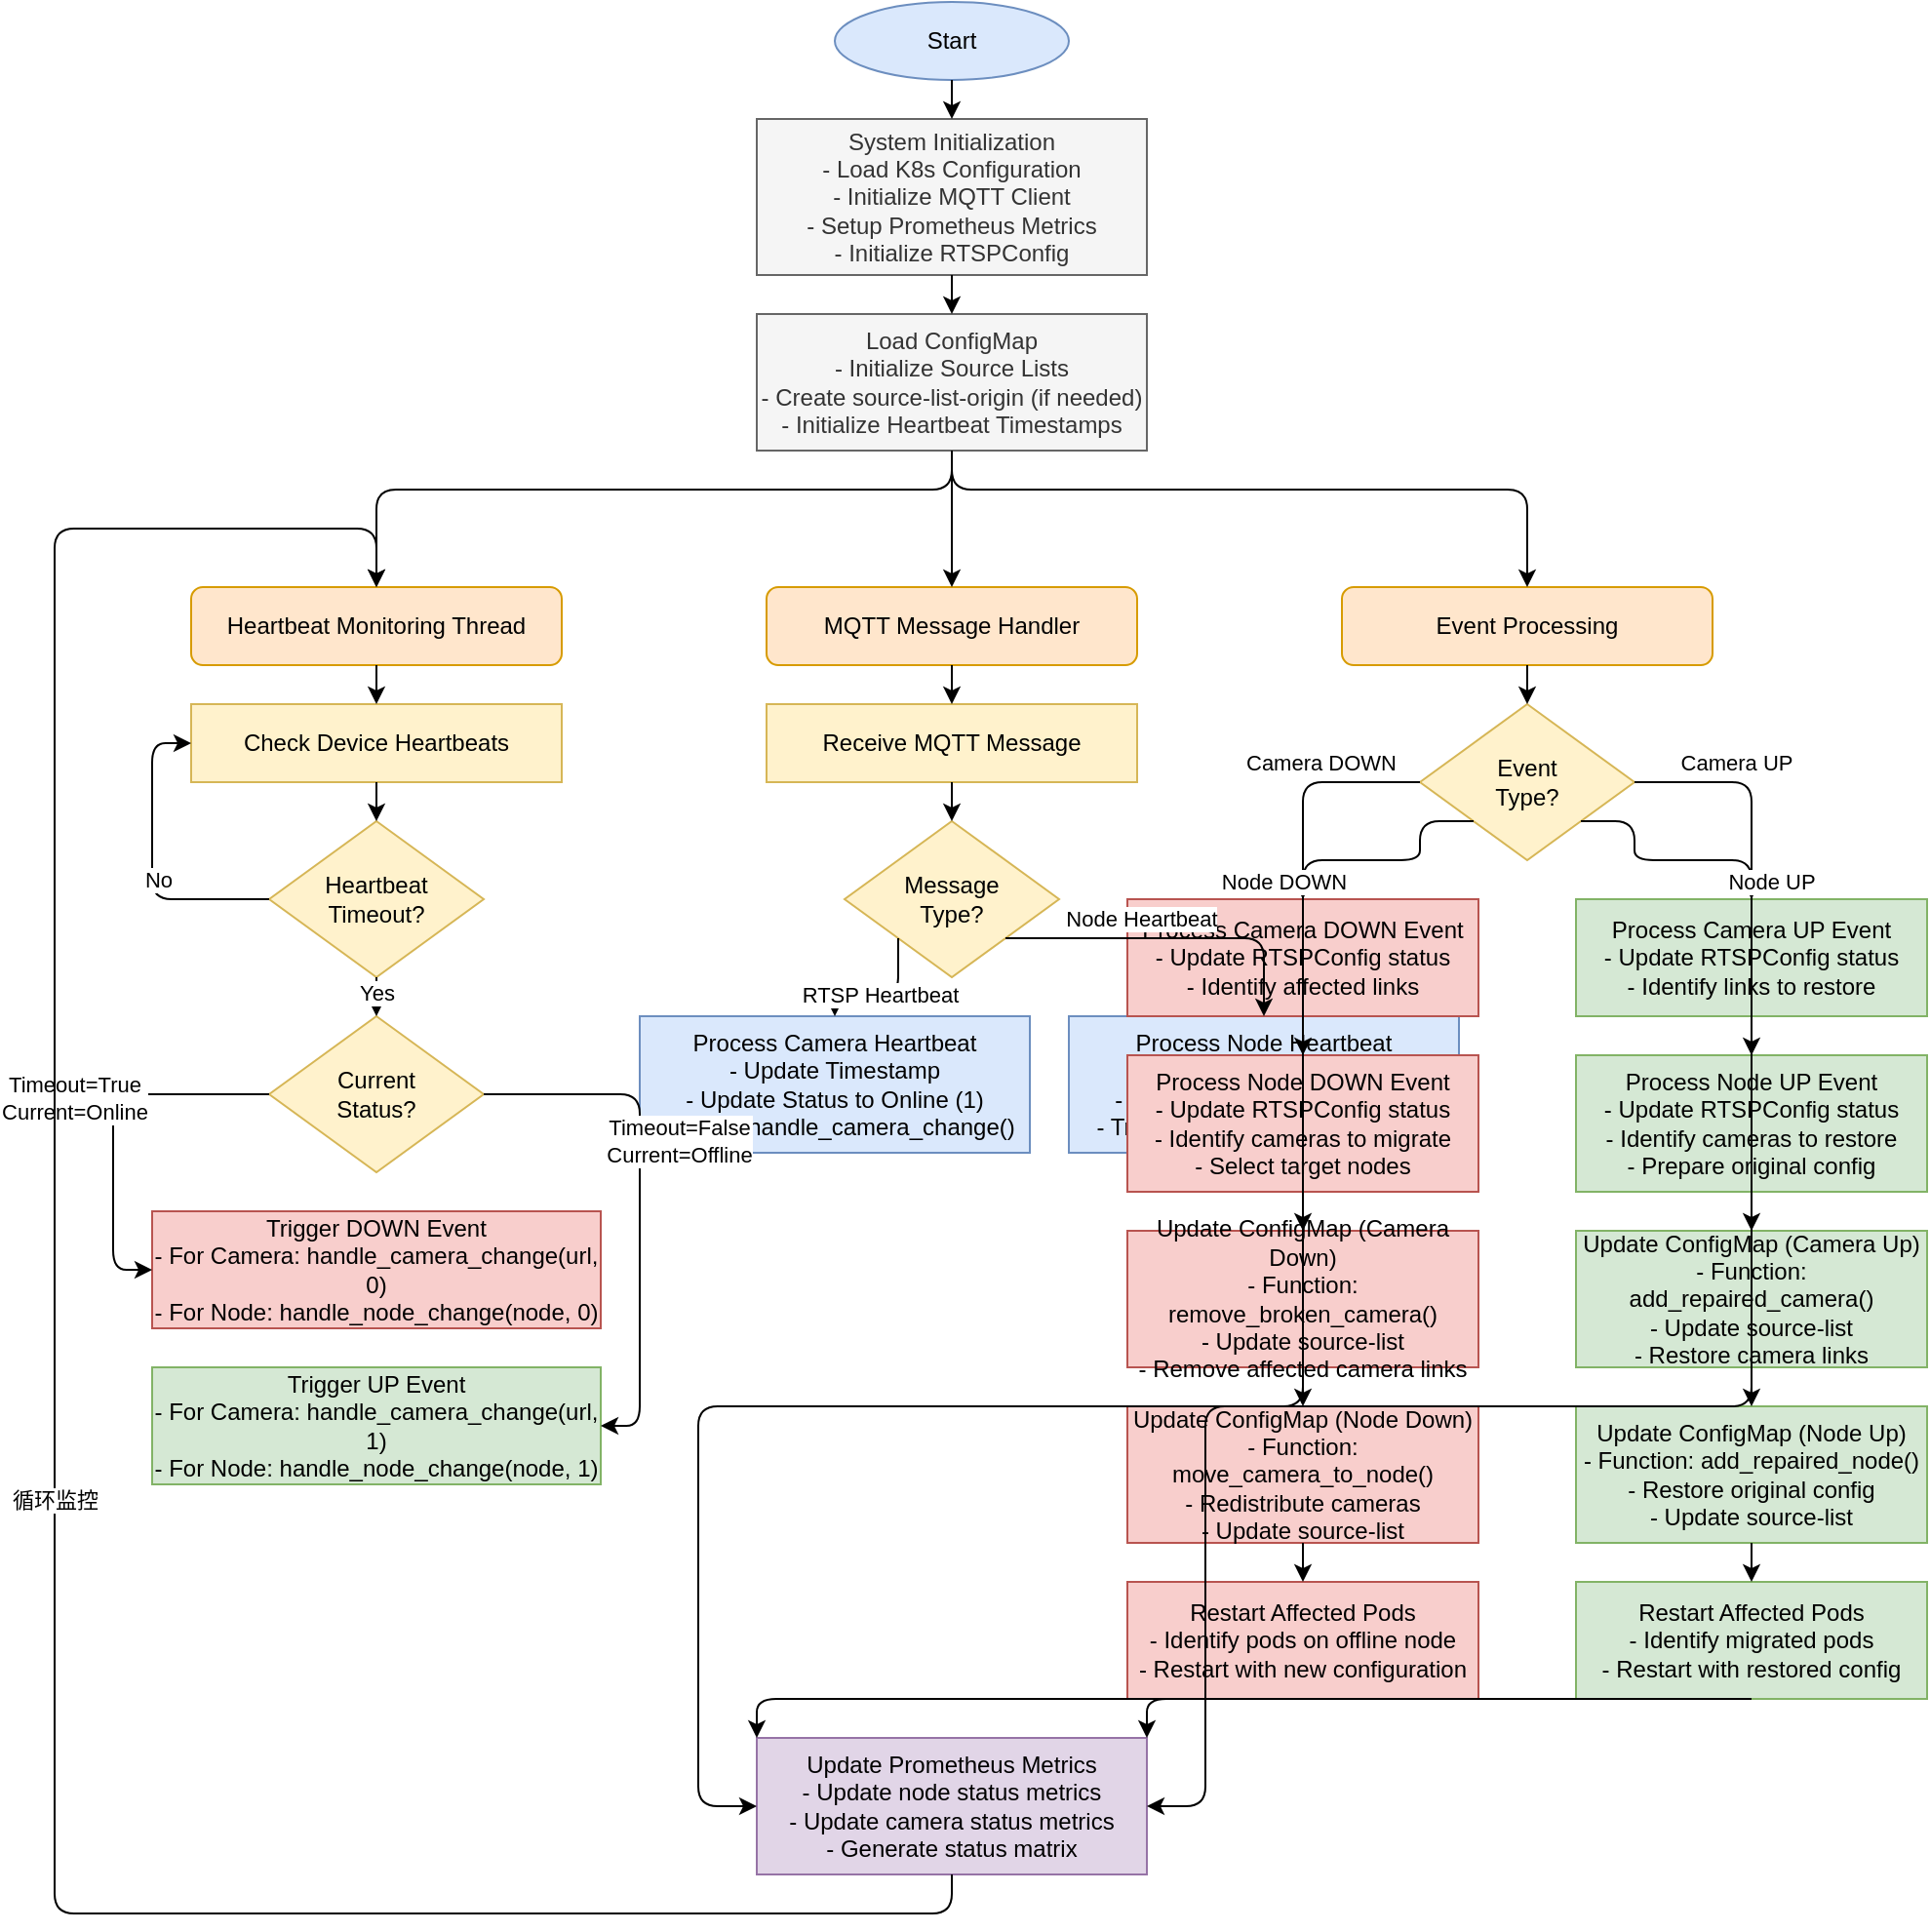 <mxfile version="26.1.1">
  <diagram name="RTSP Controller Flow" id="fEzFfixYsrc_N7csI4Yp">
    <mxGraphModel dx="926" dy="1578" grid="1" gridSize="10" guides="1" tooltips="1" connect="1" arrows="1" fold="1" page="1" pageScale="1" pageWidth="827" pageHeight="1169" math="0" shadow="0">
      <root>
        <mxCell id="0" />
        <mxCell id="1" parent="0" />
        <mxCell id="NTYFQSR5KiZM-KbyBYHa-1" value="Start" style="ellipse;whiteSpace=wrap;html=1;fillColor=#dae8fc;strokeColor=#6c8ebf;" vertex="1" parent="1">
          <mxGeometry x="470" y="20" width="120" height="40" as="geometry" />
        </mxCell>
        <mxCell id="NTYFQSR5KiZM-KbyBYHa-2" value="System Initialization&#xa;- Load K8s Configuration&#xa;- Initialize MQTT Client&#xa;- Setup Prometheus Metrics&#xa;- Initialize RTSPConfig" style="rounded=0;whiteSpace=wrap;html=1;fillColor=#f5f5f5;strokeColor=#666666;fontColor=#333333;" vertex="1" parent="1">
          <mxGeometry x="430" y="80" width="200" height="80" as="geometry" />
        </mxCell>
        <mxCell id="NTYFQSR5KiZM-KbyBYHa-3" value="Load ConfigMap&#xa;- Initialize Source Lists&#xa;- Create source-list-origin (if needed)&#xa;- Initialize Heartbeat Timestamps" style="rounded=0;whiteSpace=wrap;html=1;fillColor=#f5f5f5;strokeColor=#666666;fontColor=#333333;" vertex="1" parent="1">
          <mxGeometry x="430" y="180" width="200" height="70" as="geometry" />
        </mxCell>
        <mxCell id="NTYFQSR5KiZM-KbyBYHa-4" value="" style="rounded=0;whiteSpace=wrap;html=1;fillColor=none;strokeColor=none;" vertex="1" parent="1">
          <mxGeometry x="490" y="270" width="80" height="20" as="geometry" />
        </mxCell>
        <mxCell id="NTYFQSR5KiZM-KbyBYHa-5" value="Heartbeat Monitoring Thread" style="rounded=1;whiteSpace=wrap;html=1;fillColor=#ffe6cc;strokeColor=#d79b00;" vertex="1" parent="1">
          <mxGeometry x="140" y="320" width="190" height="40" as="geometry" />
        </mxCell>
        <mxCell id="NTYFQSR5KiZM-KbyBYHa-6" value="Check Device Heartbeats" style="rounded=0;whiteSpace=wrap;html=1;fillColor=#fff2cc;strokeColor=#d6b656;" vertex="1" parent="1">
          <mxGeometry x="140" y="380" width="190" height="40" as="geometry" />
        </mxCell>
        <mxCell id="NTYFQSR5KiZM-KbyBYHa-7" value="Heartbeat &#xa;Timeout?" style="rhombus;whiteSpace=wrap;html=1;fillColor=#fff2cc;strokeColor=#d6b656;" vertex="1" parent="1">
          <mxGeometry x="180" y="440" width="110" height="80" as="geometry" />
        </mxCell>
        <mxCell id="NTYFQSR5KiZM-KbyBYHa-8" value="Current &#xa;Status?" style="rhombus;whiteSpace=wrap;html=1;fillColor=#fff2cc;strokeColor=#d6b656;" vertex="1" parent="1">
          <mxGeometry x="180" y="540" width="110" height="80" as="geometry" />
        </mxCell>
        <mxCell id="NTYFQSR5KiZM-KbyBYHa-9" value="Trigger DOWN Event&#xa;- For Camera: handle_camera_change(url, 0)&#xa;- For Node: handle_node_change(node, 0)" style="rounded=0;whiteSpace=wrap;html=1;fillColor=#f8cecc;strokeColor=#b85450;" vertex="1" parent="1">
          <mxGeometry x="120" y="640" width="230" height="60" as="geometry" />
        </mxCell>
        <mxCell id="NTYFQSR5KiZM-KbyBYHa-10" value="Trigger UP Event&#xa;- For Camera: handle_camera_change(url, 1)&#xa;- For Node: handle_node_change(node, 1)" style="rounded=0;whiteSpace=wrap;html=1;fillColor=#d5e8d4;strokeColor=#82b366;" vertex="1" parent="1">
          <mxGeometry x="120" y="720" width="230" height="60" as="geometry" />
        </mxCell>
        <mxCell id="NTYFQSR5KiZM-KbyBYHa-11" value="MQTT Message Handler" style="rounded=1;whiteSpace=wrap;html=1;fillColor=#ffe6cc;strokeColor=#d79b00;" vertex="1" parent="1">
          <mxGeometry x="435" y="320" width="190" height="40" as="geometry" />
        </mxCell>
        <mxCell id="NTYFQSR5KiZM-KbyBYHa-12" value="Receive MQTT Message" style="rounded=0;whiteSpace=wrap;html=1;fillColor=#fff2cc;strokeColor=#d6b656;" vertex="1" parent="1">
          <mxGeometry x="435" y="380" width="190" height="40" as="geometry" />
        </mxCell>
        <mxCell id="NTYFQSR5KiZM-KbyBYHa-13" value="Message &#xa;Type?" style="rhombus;whiteSpace=wrap;html=1;fillColor=#fff2cc;strokeColor=#d6b656;" vertex="1" parent="1">
          <mxGeometry x="475" y="440" width="110" height="80" as="geometry" />
        </mxCell>
        <mxCell id="NTYFQSR5KiZM-KbyBYHa-14" value="Process Camera Heartbeat&#xa;- Update Timestamp&#xa;- Update Status to Online (1)&#xa;- Trigger handle_camera_change()" style="rounded=0;whiteSpace=wrap;html=1;fillColor=#dae8fc;strokeColor=#6c8ebf;" vertex="1" parent="1">
          <mxGeometry x="370" y="540" width="200" height="70" as="geometry" />
        </mxCell>
        <mxCell id="NTYFQSR5KiZM-KbyBYHa-15" value="Process Node Heartbeat&#xa;- Update Timestamp&#xa;- Update Status to Online (1)&#xa;- Trigger handle_node_change()" style="rounded=0;whiteSpace=wrap;html=1;fillColor=#dae8fc;strokeColor=#6c8ebf;" vertex="1" parent="1">
          <mxGeometry x="590" y="540" width="200" height="70" as="geometry" />
        </mxCell>
        <mxCell id="NTYFQSR5KiZM-KbyBYHa-16" value="Event Processing" style="rounded=1;whiteSpace=wrap;html=1;fillColor=#ffe6cc;strokeColor=#d79b00;" vertex="1" parent="1">
          <mxGeometry x="730" y="320" width="190" height="40" as="geometry" />
        </mxCell>
        <mxCell id="NTYFQSR5KiZM-KbyBYHa-17" value="Event &#xa;Type?" style="rhombus;whiteSpace=wrap;html=1;fillColor=#fff2cc;strokeColor=#d6b656;" vertex="1" parent="1">
          <mxGeometry x="770" y="380" width="110" height="80" as="geometry" />
        </mxCell>
        <mxCell id="NTYFQSR5KiZM-KbyBYHa-18" value="Process Camera DOWN Event&#xa;- Update RTSPConfig status&#xa;- Identify affected links" style="rounded=0;whiteSpace=wrap;html=1;fillColor=#f8cecc;strokeColor=#b85450;" vertex="1" parent="1">
          <mxGeometry x="620" y="480" width="180" height="60" as="geometry" />
        </mxCell>
        <mxCell id="NTYFQSR5KiZM-KbyBYHa-19" value="Process Camera UP Event&#xa;- Update RTSPConfig status&#xa;- Identify links to restore" style="rounded=0;whiteSpace=wrap;html=1;fillColor=#d5e8d4;strokeColor=#82b366;" vertex="1" parent="1">
          <mxGeometry x="850" y="480" width="180" height="60" as="geometry" />
        </mxCell>
        <mxCell id="NTYFQSR5KiZM-KbyBYHa-20" value="Process Node DOWN Event&#xa;- Update RTSPConfig status&#xa;- Identify cameras to migrate&#xa;- Select target nodes" style="rounded=0;whiteSpace=wrap;html=1;fillColor=#f8cecc;strokeColor=#b85450;" vertex="1" parent="1">
          <mxGeometry x="620" y="560" width="180" height="70" as="geometry" />
        </mxCell>
        <mxCell id="NTYFQSR5KiZM-KbyBYHa-21" value="Process Node UP Event&#xa;- Update RTSPConfig status&#xa;- Identify cameras to restore&#xa;- Prepare original config" style="rounded=0;whiteSpace=wrap;html=1;fillColor=#d5e8d4;strokeColor=#82b366;" vertex="1" parent="1">
          <mxGeometry x="850" y="560" width="180" height="70" as="geometry" />
        </mxCell>
        <mxCell id="NTYFQSR5KiZM-KbyBYHa-22" value="Update ConfigMap (Camera Down)&#xa;- Function: remove_broken_camera()&#xa;- Update source-list&#xa;- Remove affected camera links" style="rounded=0;whiteSpace=wrap;html=1;fillColor=#f8cecc;strokeColor=#b85450;" vertex="1" parent="1">
          <mxGeometry x="620" y="650" width="180" height="70" as="geometry" />
        </mxCell>
        <mxCell id="NTYFQSR5KiZM-KbyBYHa-23" value="Update ConfigMap (Camera Up)&#xa;- Function: add_repaired_camera()&#xa;- Update source-list&#xa;- Restore camera links" style="rounded=0;whiteSpace=wrap;html=1;fillColor=#d5e8d4;strokeColor=#82b366;" vertex="1" parent="1">
          <mxGeometry x="850" y="650" width="180" height="70" as="geometry" />
        </mxCell>
        <mxCell id="NTYFQSR5KiZM-KbyBYHa-24" value="Update ConfigMap (Node Down)&#xa;- Function: move_camera_to_node()&#xa;- Redistribute cameras&#xa;- Update source-list" style="rounded=0;whiteSpace=wrap;html=1;fillColor=#f8cecc;strokeColor=#b85450;" vertex="1" parent="1">
          <mxGeometry x="620" y="740" width="180" height="70" as="geometry" />
        </mxCell>
        <mxCell id="NTYFQSR5KiZM-KbyBYHa-25" value="Restart Affected Pods&#xa;- Identify pods on offline node&#xa;- Restart with new configuration" style="rounded=0;whiteSpace=wrap;html=1;fillColor=#f8cecc;strokeColor=#b85450;" vertex="1" parent="1">
          <mxGeometry x="620" y="830" width="180" height="60" as="geometry" />
        </mxCell>
        <mxCell id="NTYFQSR5KiZM-KbyBYHa-26" value="Update ConfigMap (Node Up)&#xa;- Function: add_repaired_node()&#xa;- Restore original config&#xa;- Update source-list" style="rounded=0;whiteSpace=wrap;html=1;fillColor=#d5e8d4;strokeColor=#82b366;" vertex="1" parent="1">
          <mxGeometry x="850" y="740" width="180" height="70" as="geometry" />
        </mxCell>
        <mxCell id="NTYFQSR5KiZM-KbyBYHa-27" value="Restart Affected Pods&#xa;- Identify migrated pods&#xa;- Restart with restored config" style="rounded=0;whiteSpace=wrap;html=1;fillColor=#d5e8d4;strokeColor=#82b366;" vertex="1" parent="1">
          <mxGeometry x="850" y="830" width="180" height="60" as="geometry" />
        </mxCell>
        <mxCell id="NTYFQSR5KiZM-KbyBYHa-28" value="Update Prometheus Metrics&#xa;- Update node status metrics&#xa;- Update camera status metrics&#xa;- Generate status matrix" style="rounded=0;whiteSpace=wrap;html=1;fillColor=#e1d5e7;strokeColor=#9673a6;" vertex="1" parent="1">
          <mxGeometry x="430" y="910" width="200" height="70" as="geometry" />
        </mxCell>
        <mxCell id="NTYFQSR5KiZM-KbyBYHa-29" value="" style="endArrow=classic;html=1;exitX=0.5;exitY=1;exitDx=0;exitDy=0;entryX=0.5;entryY=0;entryDx=0;entryDy=0;" edge="1" parent="1" source="NTYFQSR5KiZM-KbyBYHa-1" target="NTYFQSR5KiZM-KbyBYHa-2">
          <mxGeometry width="50" height="50" relative="1" as="geometry">
            <mxPoint x="390" y="400" as="sourcePoint" />
            <mxPoint x="440" y="350" as="targetPoint" />
          </mxGeometry>
        </mxCell>
        <mxCell id="NTYFQSR5KiZM-KbyBYHa-30" value="" style="endArrow=classic;html=1;exitX=0.5;exitY=1;exitDx=0;exitDy=0;entryX=0.5;entryY=0;entryDx=0;entryDy=0;" edge="1" parent="1" source="NTYFQSR5KiZM-KbyBYHa-2" target="NTYFQSR5KiZM-KbyBYHa-3">
          <mxGeometry width="50" height="50" relative="1" as="geometry">
            <mxPoint x="390" y="400" as="sourcePoint" />
            <mxPoint x="440" y="350" as="targetPoint" />
          </mxGeometry>
        </mxCell>
        <mxCell id="NTYFQSR5KiZM-KbyBYHa-31" value="" style="endArrow=classic;html=1;exitX=0.5;exitY=1;exitDx=0;exitDy=0;entryX=0.5;entryY=0;entryDx=0;entryDy=0;edgeStyle=orthogonalEdgeStyle;" edge="1" parent="1" source="NTYFQSR5KiZM-KbyBYHa-3" target="NTYFQSR5KiZM-KbyBYHa-5">
          <mxGeometry width="50" height="50" relative="1" as="geometry">
            <mxPoint x="390" y="400" as="sourcePoint" />
            <mxPoint x="440" y="350" as="targetPoint" />
            <Array as="points">
              <mxPoint x="530" y="270" />
              <mxPoint x="235" y="270" />
            </Array>
          </mxGeometry>
        </mxCell>
        <mxCell id="NTYFQSR5KiZM-KbyBYHa-32" value="" style="endArrow=classic;html=1;exitX=0.5;exitY=1;exitDx=0;exitDy=0;entryX=0.5;entryY=0;entryDx=0;entryDy=0;edgeStyle=orthogonalEdgeStyle;" edge="1" parent="1" source="NTYFQSR5KiZM-KbyBYHa-3" target="NTYFQSR5KiZM-KbyBYHa-11">
          <mxGeometry width="50" height="50" relative="1" as="geometry">
            <mxPoint x="390" y="400" as="sourcePoint" />
            <mxPoint x="440" y="350" as="targetPoint" />
            <Array as="points">
              <mxPoint x="530" y="270" />
              <mxPoint x="530" y="270" />
            </Array>
          </mxGeometry>
        </mxCell>
        <mxCell id="NTYFQSR5KiZM-KbyBYHa-33" value="" style="endArrow=classic;html=1;exitX=0.5;exitY=1;exitDx=0;exitDy=0;entryX=0.5;entryY=0;entryDx=0;entryDy=0;edgeStyle=orthogonalEdgeStyle;" edge="1" parent="1" source="NTYFQSR5KiZM-KbyBYHa-3" target="NTYFQSR5KiZM-KbyBYHa-16">
          <mxGeometry width="50" height="50" relative="1" as="geometry">
            <mxPoint x="390" y="400" as="sourcePoint" />
            <mxPoint x="440" y="350" as="targetPoint" />
            <Array as="points">
              <mxPoint x="530" y="270" />
              <mxPoint x="825" y="270" />
            </Array>
          </mxGeometry>
        </mxCell>
        <mxCell id="NTYFQSR5KiZM-KbyBYHa-34" value="" style="endArrow=classic;html=1;exitX=0.5;exitY=1;exitDx=0;exitDy=0;entryX=0.5;entryY=0;entryDx=0;entryDy=0;" edge="1" parent="1" source="NTYFQSR5KiZM-KbyBYHa-5" target="NTYFQSR5KiZM-KbyBYHa-6">
          <mxGeometry width="50" height="50" relative="1" as="geometry">
            <mxPoint x="390" y="400" as="sourcePoint" />
            <mxPoint x="440" y="350" as="targetPoint" />
          </mxGeometry>
        </mxCell>
        <mxCell id="NTYFQSR5KiZM-KbyBYHa-35" value="" style="endArrow=classic;html=1;exitX=0.5;exitY=1;exitDx=0;exitDy=0;entryX=0.5;entryY=0;entryDx=0;entryDy=0;" edge="1" parent="1" source="NTYFQSR5KiZM-KbyBYHa-6" target="NTYFQSR5KiZM-KbyBYHa-7">
          <mxGeometry width="50" height="50" relative="1" as="geometry">
            <mxPoint x="390" y="400" as="sourcePoint" />
            <mxPoint x="440" y="350" as="targetPoint" />
          </mxGeometry>
        </mxCell>
        <mxCell id="NTYFQSR5KiZM-KbyBYHa-36" value="Yes" style="endArrow=classic;html=1;exitX=0.5;exitY=1;exitDx=0;exitDy=0;entryX=0.5;entryY=0;entryDx=0;entryDy=0;" edge="1" parent="1" source="NTYFQSR5KiZM-KbyBYHa-7" target="NTYFQSR5KiZM-KbyBYHa-8">
          <mxGeometry x="-0.2" width="50" height="50" relative="1" as="geometry">
            <mxPoint x="390" y="400" as="sourcePoint" />
            <mxPoint x="440" y="350" as="targetPoint" />
            <mxPoint as="offset" />
          </mxGeometry>
        </mxCell>
        <mxCell id="NTYFQSR5KiZM-KbyBYHa-37" value="No" style="endArrow=classic;html=1;exitX=0;exitY=0.5;exitDx=0;exitDy=0;entryX=0;entryY=0.5;entryDx=0;entryDy=0;edgeStyle=orthogonalEdgeStyle;" edge="1" parent="1" source="NTYFQSR5KiZM-KbyBYHa-7" target="NTYFQSR5KiZM-KbyBYHa-6">
          <mxGeometry x="-0.286" y="-10" width="50" height="50" relative="1" as="geometry">
            <mxPoint x="390" y="400" as="sourcePoint" />
            <mxPoint x="440" y="350" as="targetPoint" />
            <Array as="points">
              <mxPoint x="120" y="480" />
              <mxPoint x="120" y="400" />
            </Array>
            <mxPoint as="offset" />
          </mxGeometry>
        </mxCell>
        <mxCell id="NTYFQSR5KiZM-KbyBYHa-38" value="Timeout=True&#xa;Current=Online" style="endArrow=classic;html=1;exitX=0;exitY=0.5;exitDx=0;exitDy=0;entryX=0;entryY=0.5;entryDx=0;entryDy=0;edgeStyle=orthogonalEdgeStyle;" edge="1" parent="1" source="NTYFQSR5KiZM-KbyBYHa-8" target="NTYFQSR5KiZM-KbyBYHa-9">
          <mxGeometry x="-0.143" y="-20" width="50" height="50" relative="1" as="geometry">
            <mxPoint x="390" y="400" as="sourcePoint" />
            <mxPoint x="440" y="350" as="targetPoint" />
            <Array as="points">
              <mxPoint x="100" y="580" />
              <mxPoint x="100" y="670" />
            </Array>
            <mxPoint as="offset" />
          </mxGeometry>
        </mxCell>
        <mxCell id="NTYFQSR5KiZM-KbyBYHa-39" value="Timeout=False&#xa;Current=Offline" style="endArrow=classic;html=1;exitX=1;exitY=0.5;exitDx=0;exitDy=0;entryX=1;entryY=0.5;entryDx=0;entryDy=0;edgeStyle=orthogonalEdgeStyle;" edge="1" parent="1" source="NTYFQSR5KiZM-KbyBYHa-8" target="NTYFQSR5KiZM-KbyBYHa-10">
          <mxGeometry x="-0.231" y="20" width="50" height="50" relative="1" as="geometry">
            <mxPoint x="390" y="400" as="sourcePoint" />
            <mxPoint x="440" y="350" as="targetPoint" />
            <Array as="points">
              <mxPoint x="370" y="580" />
              <mxPoint x="370" y="750" />
            </Array>
            <mxPoint as="offset" />
          </mxGeometry>
        </mxCell>
        <mxCell id="NTYFQSR5KiZM-KbyBYHa-40" value="" style="endArrow=classic;html=1;exitX=0.5;exitY=1;exitDx=0;exitDy=0;entryX=0.5;entryY=0;entryDx=0;entryDy=0;" edge="1" parent="1" source="NTYFQSR5KiZM-KbyBYHa-11" target="NTYFQSR5KiZM-KbyBYHa-12">
          <mxGeometry width="50" height="50" relative="1" as="geometry">
            <mxPoint x="390" y="400" as="sourcePoint" />
            <mxPoint x="440" y="350" as="targetPoint" />
          </mxGeometry>
        </mxCell>
        <mxCell id="NTYFQSR5KiZM-KbyBYHa-41" value="" style="endArrow=classic;html=1;exitX=0.5;exitY=1;exitDx=0;exitDy=0;entryX=0.5;entryY=0;entryDx=0;entryDy=0;" edge="1" parent="1" source="NTYFQSR5KiZM-KbyBYHa-12" target="NTYFQSR5KiZM-KbyBYHa-13">
          <mxGeometry width="50" height="50" relative="1" as="geometry">
            <mxPoint x="390" y="400" as="sourcePoint" />
            <mxPoint x="440" y="350" as="targetPoint" />
          </mxGeometry>
        </mxCell>
        <mxCell id="NTYFQSR5KiZM-KbyBYHa-42" value="RTSP Heartbeat" style="endArrow=classic;html=1;exitX=0;exitY=1;exitDx=0;exitDy=0;entryX=0.5;entryY=0;entryDx=0;entryDy=0;edgeStyle=orthogonalEdgeStyle;" edge="1" parent="1" source="NTYFQSR5KiZM-KbyBYHa-13" target="NTYFQSR5KiZM-KbyBYHa-14">
          <mxGeometry x="-0.2" y="-10" width="50" height="50" relative="1" as="geometry">
            <mxPoint x="390" y="400" as="sourcePoint" />
            <mxPoint x="440" y="350" as="targetPoint" />
            <mxPoint as="offset" />
          </mxGeometry>
        </mxCell>
        <mxCell id="NTYFQSR5KiZM-KbyBYHa-43" value="Node Heartbeat" style="endArrow=classic;html=1;exitX=1;exitY=1;exitDx=0;exitDy=0;entryX=0.5;entryY=0;entryDx=0;entryDy=0;edgeStyle=orthogonalEdgeStyle;" edge="1" parent="1" source="NTYFQSR5KiZM-KbyBYHa-13" target="NTYFQSR5KiZM-KbyBYHa-15">
          <mxGeometry x="-0.2" y="10" width="50" height="50" relative="1" as="geometry">
            <mxPoint x="390" y="400" as="sourcePoint" />
            <mxPoint x="440" y="350" as="targetPoint" />
            <mxPoint as="offset" />
          </mxGeometry>
        </mxCell>
        <mxCell id="NTYFQSR5KiZM-KbyBYHa-44" value="" style="endArrow=classic;html=1;exitX=0.5;exitY=1;exitDx=0;exitDy=0;entryX=0.5;entryY=0;entryDx=0;entryDy=0;" edge="1" parent="1" source="NTYFQSR5KiZM-KbyBYHa-16" target="NTYFQSR5KiZM-KbyBYHa-17">
          <mxGeometry width="50" height="50" relative="1" as="geometry">
            <mxPoint x="390" y="400" as="sourcePoint" />
            <mxPoint x="440" y="350" as="targetPoint" />
          </mxGeometry>
        </mxCell>
        <mxCell id="NTYFQSR5KiZM-KbyBYHa-45" value="Camera DOWN" style="endArrow=classic;html=1;exitX=0;exitY=0.5;exitDx=0;exitDy=0;entryX=0.5;entryY=0;entryDx=0;entryDy=0;edgeStyle=orthogonalEdgeStyle;" edge="1" parent="1" source="NTYFQSR5KiZM-KbyBYHa-17" target="NTYFQSR5KiZM-KbyBYHa-18">
          <mxGeometry x="-0.143" y="-10" width="50" height="50" relative="1" as="geometry">
            <mxPoint x="390" y="400" as="sourcePoint" />
            <mxPoint x="440" y="350" as="targetPoint" />
            <mxPoint as="offset" />
          </mxGeometry>
        </mxCell>
        <mxCell id="NTYFQSR5KiZM-KbyBYHa-46" value="Camera UP" style="endArrow=classic;html=1;exitX=1;exitY=0.5;exitDx=0;exitDy=0;entryX=0.5;entryY=0;entryDx=0;entryDy=0;edgeStyle=orthogonalEdgeStyle;" edge="1" parent="1" source="NTYFQSR5KiZM-KbyBYHa-17" target="NTYFQSR5KiZM-KbyBYHa-19">
          <mxGeometry x="-0.143" y="10" width="50" height="50" relative="1" as="geometry">
            <mxPoint x="390" y="400" as="sourcePoint" />
            <mxPoint x="440" y="350" as="targetPoint" />
            <mxPoint as="offset" />
          </mxGeometry>
        </mxCell>
        <mxCell id="NTYFQSR5KiZM-KbyBYHa-47" value="Node DOWN" style="endArrow=classic;html=1;exitX=0;exitY=1;exitDx=0;exitDy=0;entryX=0.5;entryY=0;entryDx=0;entryDy=0;edgeStyle=orthogonalEdgeStyle;" edge="1" parent="1" source="NTYFQSR5KiZM-KbyBYHa-17" target="NTYFQSR5KiZM-KbyBYHa-20">
          <mxGeometry x="0.143" y="-10" width="50" height="50" relative="1" as="geometry">
            <mxPoint x="390" y="400" as="sourcePoint" />
            <mxPoint x="440" y="350" as="targetPoint" />
            <Array as="points">
              <mxPoint x="770" y="460" />
              <mxPoint x="710" y="460" />
            </Array>
            <mxPoint as="offset" />
          </mxGeometry>
        </mxCell>
        <mxCell id="NTYFQSR5KiZM-KbyBYHa-48" value="Node UP" style="endArrow=classic;html=1;exitX=1;exitY=1;exitDx=0;exitDy=0;entryX=0.5;entryY=0;entryDx=0;entryDy=0;edgeStyle=orthogonalEdgeStyle;" edge="1" parent="1" source="NTYFQSR5KiZM-KbyBYHa-17" target="NTYFQSR5KiZM-KbyBYHa-21">
          <mxGeometry x="0.143" y="10" width="50" height="50" relative="1" as="geometry">
            <mxPoint x="390" y="400" as="sourcePoint" />
            <mxPoint x="440" y="350" as="targetPoint" />
            <Array as="points">
              <mxPoint x="880" y="460" />
              <mxPoint x="940" y="460" />
            </Array>
            <mxPoint as="offset" />
          </mxGeometry>
        </mxCell>
        <mxCell id="NTYFQSR5KiZM-KbyBYHa-49" value="" style="endArrow=classic;html=1;exitX=0.5;exitY=1;exitDx=0;exitDy=0;entryX=0.5;entryY=0;entryDx=0;entryDy=0;" edge="1" parent="1" source="NTYFQSR5KiZM-KbyBYHa-18" target="NTYFQSR5KiZM-KbyBYHa-22">
          <mxGeometry width="50" height="50" relative="1" as="geometry">
            <mxPoint x="390" y="400" as="sourcePoint" />
            <mxPoint x="440" y="350" as="targetPoint" />
          </mxGeometry>
        </mxCell>
        <mxCell id="NTYFQSR5KiZM-KbyBYHa-50" value="" style="endArrow=classic;html=1;exitX=0.5;exitY=1;exitDx=0;exitDy=0;entryX=0.5;entryY=0;entryDx=0;entryDy=0;" edge="1" parent="1" source="NTYFQSR5KiZM-KbyBYHa-19" target="NTYFQSR5KiZM-KbyBYHa-23">
          <mxGeometry width="50" height="50" relative="1" as="geometry">
            <mxPoint x="390" y="400" as="sourcePoint" />
            <mxPoint x="440" y="350" as="targetPoint" />
          </mxGeometry>
        </mxCell>
        <mxCell id="NTYFQSR5KiZM-KbyBYHa-51" value="" style="endArrow=classic;html=1;exitX=0.5;exitY=1;exitDx=0;exitDy=0;entryX=0.5;entryY=0;entryDx=0;entryDy=0;" edge="1" parent="1" source="NTYFQSR5KiZM-KbyBYHa-20" target="NTYFQSR5KiZM-KbyBYHa-24">
          <mxGeometry width="50" height="50" relative="1" as="geometry">
            <mxPoint x="390" y="400" as="sourcePoint" />
            <mxPoint x="440" y="350" as="targetPoint" />
          </mxGeometry>
        </mxCell>
        <mxCell id="NTYFQSR5KiZM-KbyBYHa-52" value="" style="endArrow=classic;html=1;exitX=0.5;exitY=1;exitDx=0;exitDy=0;entryX=0.5;entryY=0;entryDx=0;entryDy=0;" edge="1" parent="1" source="NTYFQSR5KiZM-KbyBYHa-21" target="NTYFQSR5KiZM-KbyBYHa-26">
          <mxGeometry width="50" height="50" relative="1" as="geometry">
            <mxPoint x="390" y="400" as="sourcePoint" />
            <mxPoint x="440" y="350" as="targetPoint" />
          </mxGeometry>
        </mxCell>
        <mxCell id="NTYFQSR5KiZM-KbyBYHa-53" value="" style="endArrow=classic;html=1;exitX=0.5;exitY=1;exitDx=0;exitDy=0;entryX=0.5;entryY=0;entryDx=0;entryDy=0;" edge="1" parent="1" source="NTYFQSR5KiZM-KbyBYHa-24" target="NTYFQSR5KiZM-KbyBYHa-25">
          <mxGeometry width="50" height="50" relative="1" as="geometry">
            <mxPoint x="390" y="400" as="sourcePoint" />
            <mxPoint x="440" y="350" as="targetPoint" />
          </mxGeometry>
        </mxCell>
        <mxCell id="NTYFQSR5KiZM-KbyBYHa-54" value="" style="endArrow=classic;html=1;exitX=0.5;exitY=1;exitDx=0;exitDy=0;entryX=0.5;entryY=0;entryDx=0;entryDy=0;" edge="1" parent="1" source="NTYFQSR5KiZM-KbyBYHa-26" target="NTYFQSR5KiZM-KbyBYHa-27">
          <mxGeometry width="50" height="50" relative="1" as="geometry">
            <mxPoint x="390" y="400" as="sourcePoint" />
            <mxPoint x="440" y="350" as="targetPoint" />
          </mxGeometry>
        </mxCell>
        <mxCell id="NTYFQSR5KiZM-KbyBYHa-55" value="" style="endArrow=classic;html=1;exitX=0.5;exitY=1;exitDx=0;exitDy=0;entryX=0;entryY=0.5;entryDx=0;entryDy=0;edgeStyle=orthogonalEdgeStyle;" edge="1" parent="1" source="NTYFQSR5KiZM-KbyBYHa-22" target="NTYFQSR5KiZM-KbyBYHa-28">
          <mxGeometry width="50" height="50" relative="1" as="geometry">
            <mxPoint x="590" y="840" as="sourcePoint" />
            <mxPoint x="640" y="790" as="targetPoint" />
            <Array as="points">
              <mxPoint x="710" y="740" />
              <mxPoint x="400" y="740" />
              <mxPoint x="400" y="945" />
            </Array>
          </mxGeometry>
        </mxCell>
        <mxCell id="NTYFQSR5KiZM-KbyBYHa-56" value="" style="endArrow=classic;html=1;exitX=0.5;exitY=1;exitDx=0;exitDy=0;entryX=1;entryY=0.5;entryDx=0;entryDy=0;edgeStyle=orthogonalEdgeStyle;" edge="1" parent="1" source="NTYFQSR5KiZM-KbyBYHa-23" target="NTYFQSR5KiZM-KbyBYHa-28">
          <mxGeometry width="50" height="50" relative="1" as="geometry">
            <mxPoint x="590" y="840" as="sourcePoint" />
            <mxPoint x="640" y="790" as="targetPoint" />
            <Array as="points">
              <mxPoint x="940" y="740" />
              <mxPoint x="660" y="740" />
              <mxPoint x="660" y="945" />
            </Array>
          </mxGeometry>
        </mxCell>
        <mxCell id="NTYFQSR5KiZM-KbyBYHa-57" value="" style="endArrow=classic;html=1;exitX=0.5;exitY=1;exitDx=0;exitDy=0;entryX=0;entryY=0;entryDx=0;entryDy=0;edgeStyle=orthogonalEdgeStyle;" edge="1" parent="1" source="NTYFQSR5KiZM-KbyBYHa-25" target="NTYFQSR5KiZM-KbyBYHa-28">
          <mxGeometry width="50" height="50" relative="1" as="geometry">
            <mxPoint x="590" y="840" as="sourcePoint" />
            <mxPoint x="640" y="790" as="targetPoint" />
            <Array as="points">
              <mxPoint x="710" y="890" />
              <mxPoint x="430" y="890" />
            </Array>
          </mxGeometry>
        </mxCell>
        <mxCell id="NTYFQSR5KiZM-KbyBYHa-58" value="" style="endArrow=classic;html=1;exitX=0.5;exitY=1;exitDx=0;exitDy=0;entryX=1;entryY=0;entryDx=0;entryDy=0;edgeStyle=orthogonalEdgeStyle;" edge="1" parent="1" source="NTYFQSR5KiZM-KbyBYHa-27" target="NTYFQSR5KiZM-KbyBYHa-28">
          <mxGeometry width="50" height="50" relative="1" as="geometry">
            <mxPoint x="590" y="840" as="sourcePoint" />
            <mxPoint x="640" y="790" as="targetPoint" />
            <Array as="points">
              <mxPoint x="940" y="890" />
              <mxPoint x="630" y="890" />
            </Array>
          </mxGeometry>
        </mxCell>
        <mxCell id="NTYFQSR5KiZM-KbyBYHa-59" value="循环监控" style="endArrow=classic;html=1;exitX=0.5;exitY=1;exitDx=0;exitDy=0;entryX=0.5;entryY=0;entryDx=0;entryDy=0;edgeStyle=orthogonalEdgeStyle;" edge="1" parent="1" source="NTYFQSR5KiZM-KbyBYHa-28" target="NTYFQSR5KiZM-KbyBYHa-5">
          <mxGeometry width="50" height="50" relative="1" as="geometry">
            <mxPoint x="590" y="840" as="sourcePoint" />
            <mxPoint x="640" y="790" as="targetPoint" />
            <Array as="points">
              <mxPoint x="530" y="1000" />
              <mxPoint x="70" y="1000" />
              <mxPoint x="70" y="290" />
              <mxPoint x="235" y="290" />
            </Array>
          </mxGeometry>
        </mxCell>
      </root>
    </mxGraphModel>
  </diagram>
</mxfile>

